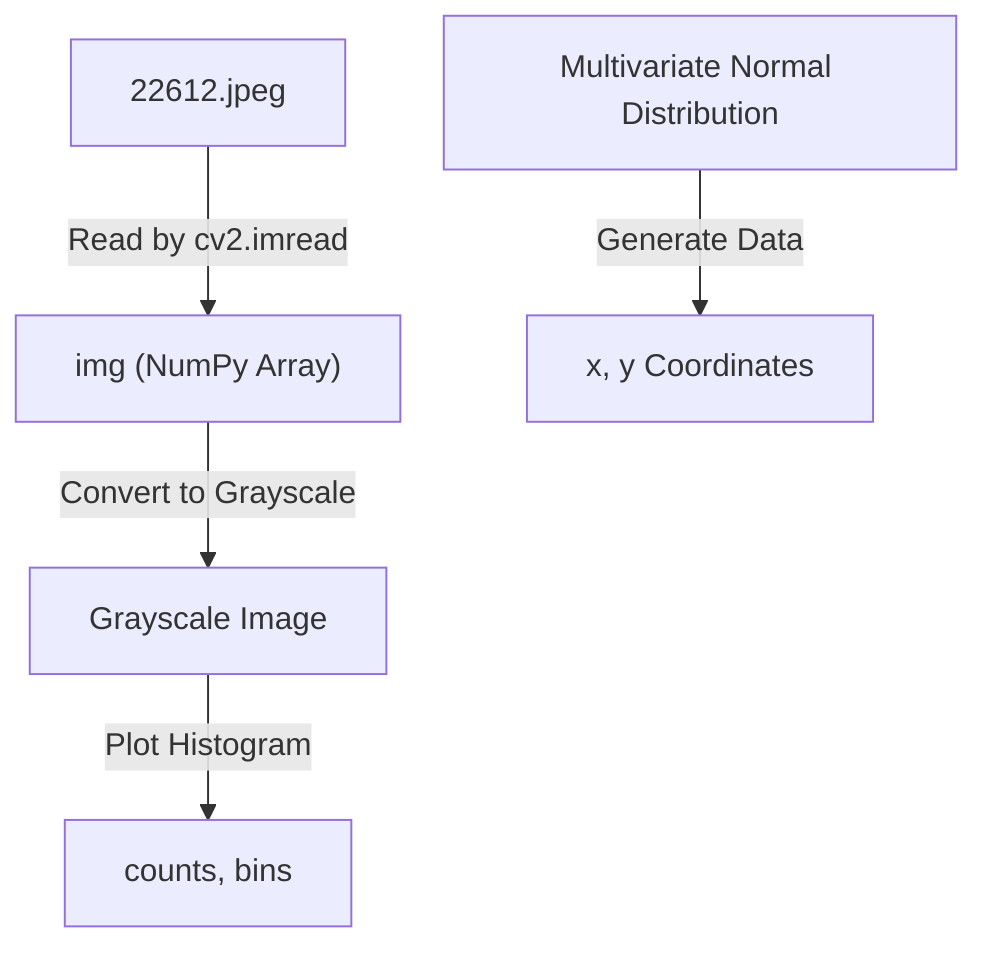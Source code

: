 flowchart TD
    %% Node for Image Source
    A["22612.jpeg"] -->|Read by cv2.imread| B["img (NumPy Array)"]
    
    %% Histogram Nodes
    B -->|Convert to Grayscale| C["Grayscale Image"]
    C -->|Plot Histogram| D["counts, bins"]
    
    %% Multivariate Normal Distribution Nodes
    E["Multivariate Normal Distribution"] -->|Generate Data| F["x, y Coordinates"]
    
    %% Comments for each node
    %% A: Represents the image file used for analysis
    %% B: The image data read into a NumPy array
    %% C: The conversion of the image to a grayscale version
    %% D: The histogram output consisting of intensity counts and bin edges
    %% E: Represents the process of data generation for visualization
    %% F: The coordinates generated used for 2D histogram visualization